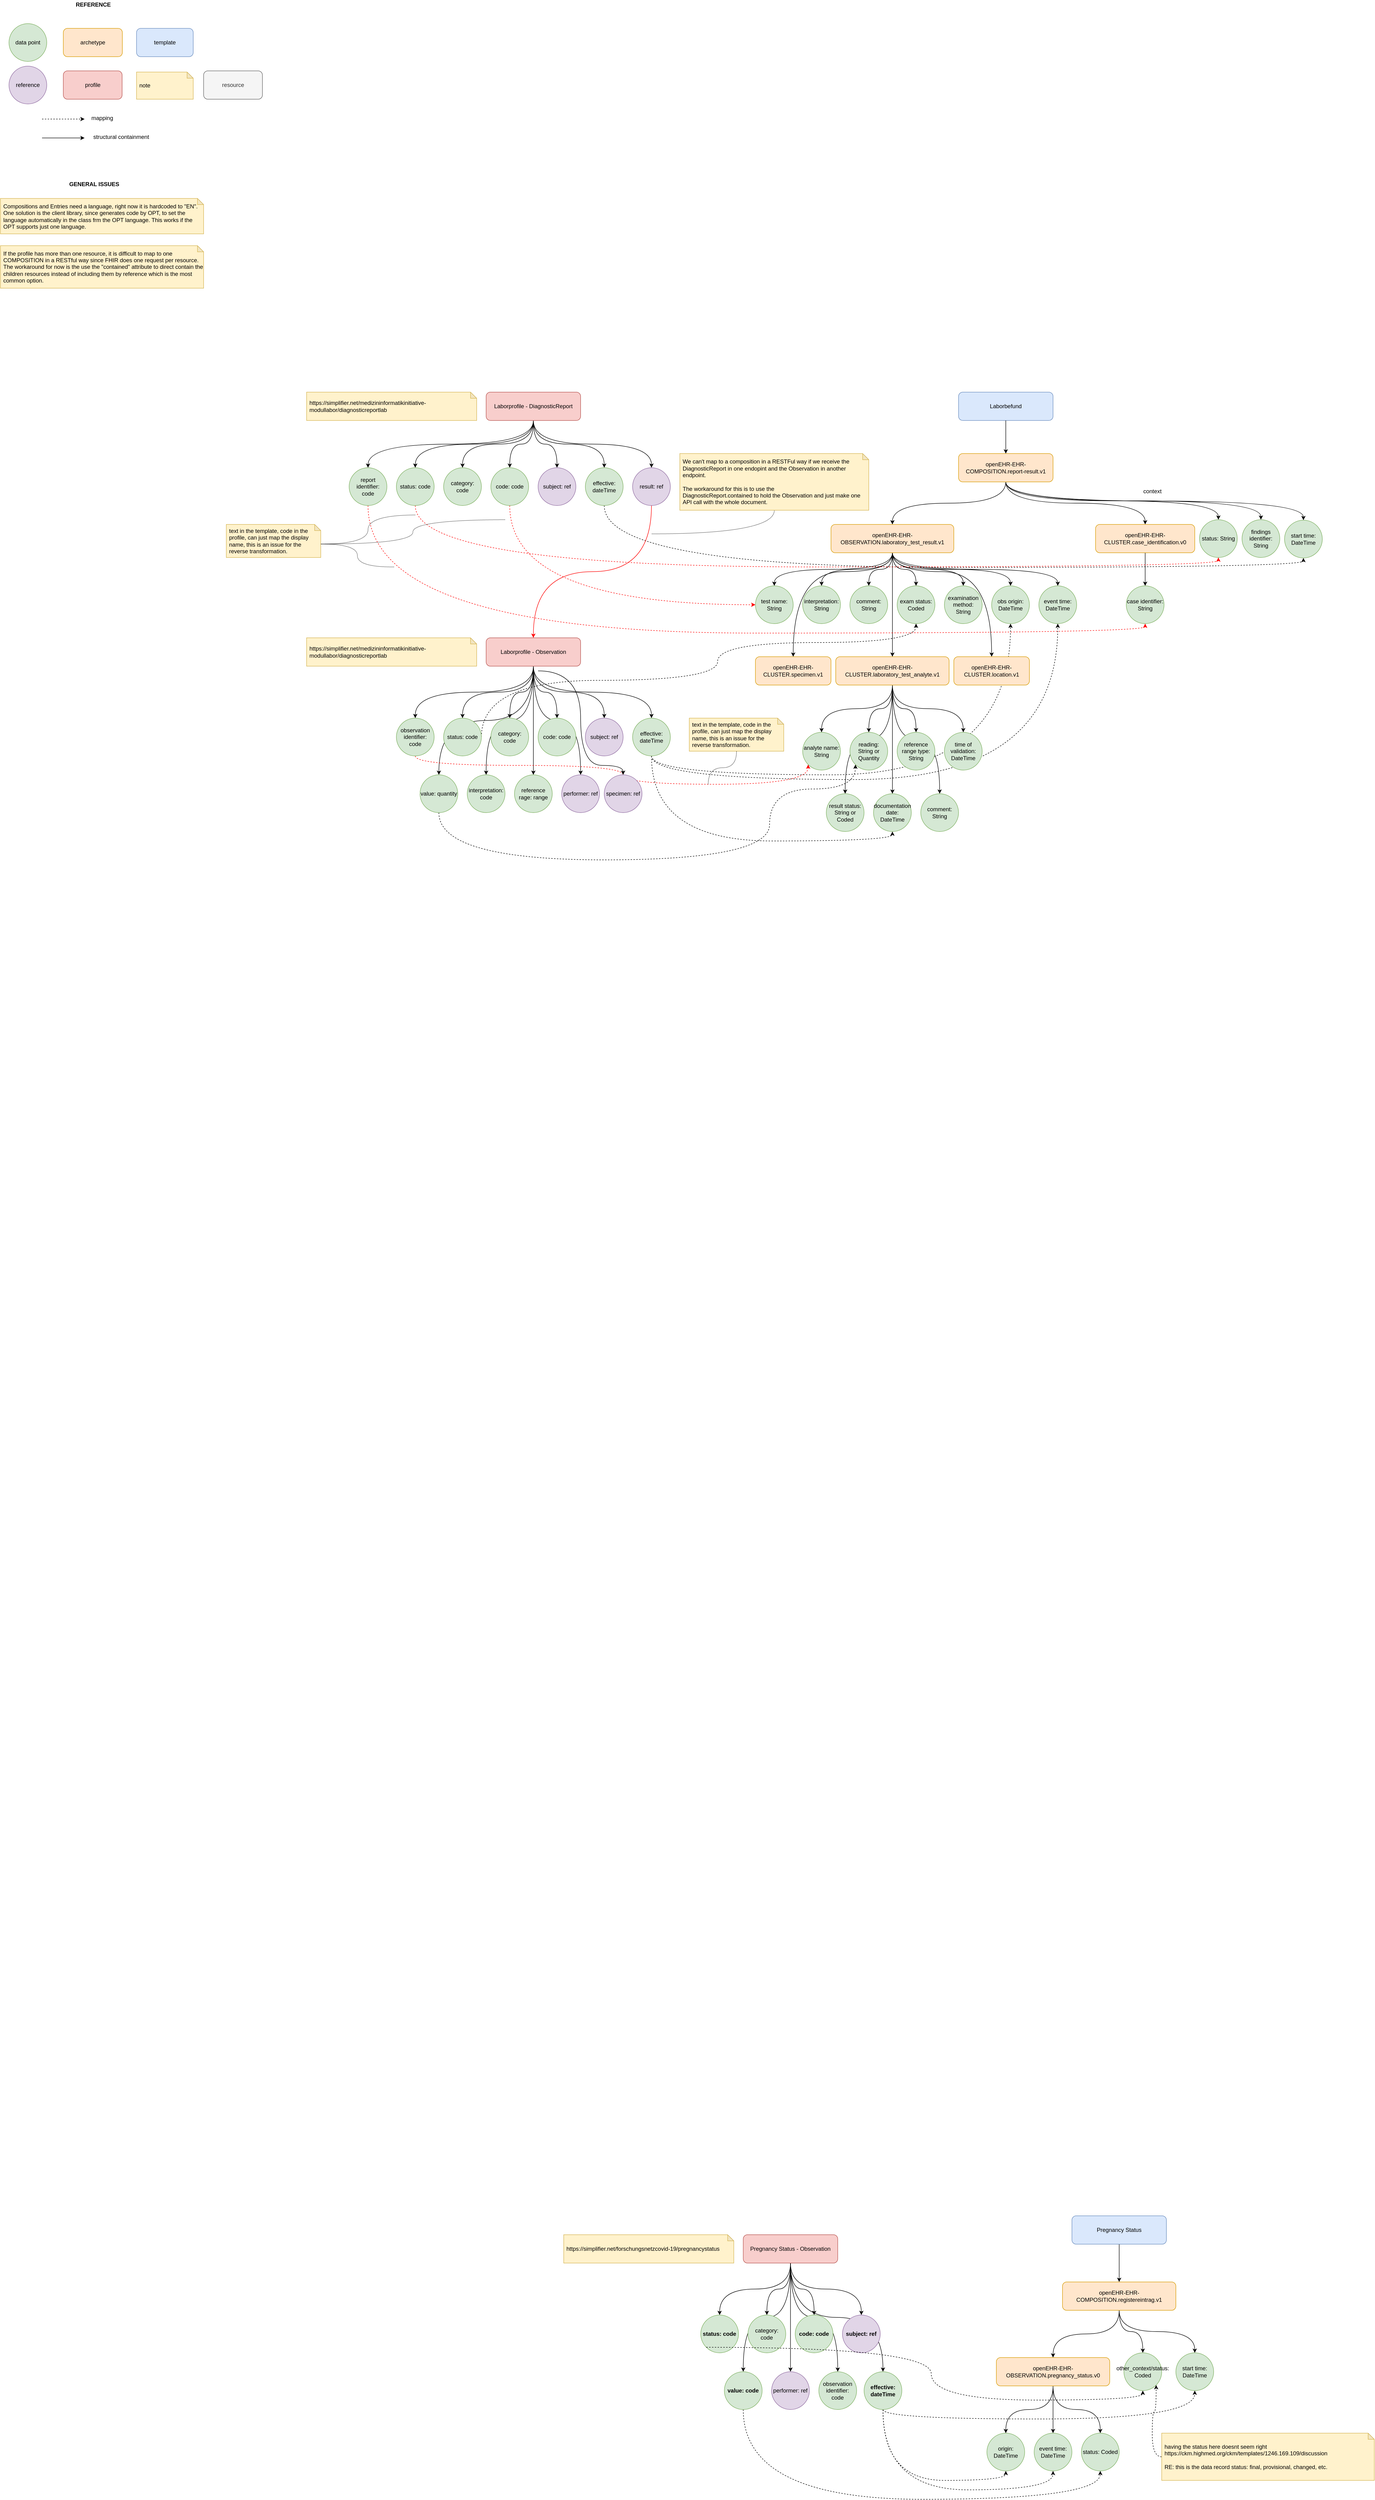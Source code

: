 <mxfile version="13.9.9" type="github"><diagram id="TMXSOWhYbLECOYfklIyv" name="Page-1"><mxGraphModel dx="4708" dy="1470" grid="1" gridSize="10" guides="1" tooltips="1" connect="1" arrows="1" fold="1" page="1" pageScale="1" pageWidth="850" pageHeight="1100" math="0" shadow="0"><root><mxCell id="0"/><mxCell id="1" parent="0"/><mxCell id="WNOsDTk-nys0i8xbJVlw-43" value="Laborbefund" style="rounded=1;whiteSpace=wrap;html=1;fillColor=#dae8fc;strokeColor=#6c8ebf;" parent="1" vertex="1"><mxGeometry x="30" y="950" width="200" height="60" as="geometry"/></mxCell><mxCell id="WNOsDTk-nys0i8xbJVlw-56" style="edgeStyle=orthogonalEdgeStyle;curved=1;orthogonalLoop=1;jettySize=auto;html=1;exitX=0.5;exitY=1;exitDx=0;exitDy=0;" parent="1" source="WNOsDTk-nys0i8xbJVlw-44" target="WNOsDTk-nys0i8xbJVlw-45" edge="1"><mxGeometry relative="1" as="geometry"/></mxCell><mxCell id="WNOsDTk-nys0i8xbJVlw-57" style="edgeStyle=orthogonalEdgeStyle;curved=1;orthogonalLoop=1;jettySize=auto;html=1;exitX=0.5;exitY=1;exitDx=0;exitDy=0;entryX=0.5;entryY=0;entryDx=0;entryDy=0;strokeColor=#000000;" parent="1" source="WNOsDTk-nys0i8xbJVlw-44" target="WNOsDTk-nys0i8xbJVlw-54" edge="1"><mxGeometry relative="1" as="geometry"/></mxCell><mxCell id="WNOsDTk-nys0i8xbJVlw-68" style="edgeStyle=orthogonalEdgeStyle;curved=1;orthogonalLoop=1;jettySize=auto;html=1;exitX=0.5;exitY=1;exitDx=0;exitDy=0;entryX=0.5;entryY=0;entryDx=0;entryDy=0;strokeColor=#000000;" parent="1" source="WNOsDTk-nys0i8xbJVlw-44" target="WNOsDTk-nys0i8xbJVlw-66" edge="1"><mxGeometry relative="1" as="geometry"/></mxCell><mxCell id="WNOsDTk-nys0i8xbJVlw-69" style="edgeStyle=orthogonalEdgeStyle;curved=1;orthogonalLoop=1;jettySize=auto;html=1;exitX=0.5;exitY=1;exitDx=0;exitDy=0;entryX=0.5;entryY=0;entryDx=0;entryDy=0;strokeColor=#000000;" parent="1" source="WNOsDTk-nys0i8xbJVlw-44" target="WNOsDTk-nys0i8xbJVlw-67" edge="1"><mxGeometry relative="1" as="geometry"/></mxCell><mxCell id="WNOsDTk-nys0i8xbJVlw-156" style="edgeStyle=orthogonalEdgeStyle;curved=1;rounded=1;orthogonalLoop=1;jettySize=auto;html=1;exitX=0.5;exitY=1;exitDx=0;exitDy=0;entryX=0.5;entryY=0;entryDx=0;entryDy=0;endArrow=classic;endFill=1;" parent="1" source="WNOsDTk-nys0i8xbJVlw-44" target="WNOsDTk-nys0i8xbJVlw-155" edge="1"><mxGeometry relative="1" as="geometry"/></mxCell><mxCell id="WNOsDTk-nys0i8xbJVlw-44" value="&lt;div class=&quot;cm-node-details-value cm-node-details-arch-id&quot;&gt;openEHR-EHR-COMPOSITION.report-result.v1&lt;/div&gt;" style="rounded=1;whiteSpace=wrap;html=1;fillColor=#ffe6cc;strokeColor=#d79b00;" parent="1" vertex="1"><mxGeometry x="30" y="1080" width="200" height="60" as="geometry"/></mxCell><mxCell id="WNOsDTk-nys0i8xbJVlw-58" style="edgeStyle=orthogonalEdgeStyle;curved=1;orthogonalLoop=1;jettySize=auto;html=1;exitX=0.5;exitY=1;exitDx=0;exitDy=0;entryX=0.5;entryY=0;entryDx=0;entryDy=0;strokeColor=#000000;" parent="1" source="WNOsDTk-nys0i8xbJVlw-45" target="WNOsDTk-nys0i8xbJVlw-49" edge="1"><mxGeometry relative="1" as="geometry"/></mxCell><mxCell id="WNOsDTk-nys0i8xbJVlw-59" style="edgeStyle=orthogonalEdgeStyle;curved=1;orthogonalLoop=1;jettySize=auto;html=1;exitX=0.5;exitY=1;exitDx=0;exitDy=0;strokeColor=#000000;" parent="1" source="WNOsDTk-nys0i8xbJVlw-45" target="WNOsDTk-nys0i8xbJVlw-50" edge="1"><mxGeometry relative="1" as="geometry"/></mxCell><mxCell id="WNOsDTk-nys0i8xbJVlw-60" style="edgeStyle=orthogonalEdgeStyle;curved=1;orthogonalLoop=1;jettySize=auto;html=1;exitX=0.5;exitY=1;exitDx=0;exitDy=0;strokeColor=#000000;" parent="1" source="WNOsDTk-nys0i8xbJVlw-45" target="WNOsDTk-nys0i8xbJVlw-51" edge="1"><mxGeometry relative="1" as="geometry"/></mxCell><mxCell id="WNOsDTk-nys0i8xbJVlw-61" style="edgeStyle=orthogonalEdgeStyle;curved=1;orthogonalLoop=1;jettySize=auto;html=1;exitX=0.5;exitY=1;exitDx=0;exitDy=0;entryX=0.5;entryY=0;entryDx=0;entryDy=0;strokeColor=#000000;" parent="1" source="WNOsDTk-nys0i8xbJVlw-45" target="WNOsDTk-nys0i8xbJVlw-52" edge="1"><mxGeometry relative="1" as="geometry"/></mxCell><mxCell id="WNOsDTk-nys0i8xbJVlw-62" style="edgeStyle=orthogonalEdgeStyle;curved=1;orthogonalLoop=1;jettySize=auto;html=1;exitX=0.5;exitY=1;exitDx=0;exitDy=0;entryX=0.5;entryY=0;entryDx=0;entryDy=0;strokeColor=#000000;" parent="1" source="WNOsDTk-nys0i8xbJVlw-45" target="WNOsDTk-nys0i8xbJVlw-53" edge="1"><mxGeometry relative="1" as="geometry"/></mxCell><mxCell id="WNOsDTk-nys0i8xbJVlw-63" style="edgeStyle=orthogonalEdgeStyle;curved=1;orthogonalLoop=1;jettySize=auto;html=1;exitX=0.5;exitY=1;exitDx=0;exitDy=0;entryX=0.5;entryY=0;entryDx=0;entryDy=0;strokeColor=#000000;" parent="1" source="WNOsDTk-nys0i8xbJVlw-45" target="WNOsDTk-nys0i8xbJVlw-46" edge="1"><mxGeometry relative="1" as="geometry"><Array as="points"><mxPoint x="-110" y="1330"/><mxPoint x="-320" y="1330"/></Array></mxGeometry></mxCell><mxCell id="WNOsDTk-nys0i8xbJVlw-64" style="edgeStyle=orthogonalEdgeStyle;curved=1;orthogonalLoop=1;jettySize=auto;html=1;exitX=0.5;exitY=1;exitDx=0;exitDy=0;strokeColor=#000000;" parent="1" source="WNOsDTk-nys0i8xbJVlw-45" target="WNOsDTk-nys0i8xbJVlw-47" edge="1"><mxGeometry relative="1" as="geometry"/></mxCell><mxCell id="WNOsDTk-nys0i8xbJVlw-65" style="edgeStyle=orthogonalEdgeStyle;curved=1;orthogonalLoop=1;jettySize=auto;html=1;exitX=0.5;exitY=1;exitDx=0;exitDy=0;entryX=0.5;entryY=0;entryDx=0;entryDy=0;strokeColor=#000000;" parent="1" source="WNOsDTk-nys0i8xbJVlw-45" target="WNOsDTk-nys0i8xbJVlw-48" edge="1"><mxGeometry relative="1" as="geometry"><Array as="points"><mxPoint x="-110" y="1330"/><mxPoint x="100" y="1330"/></Array></mxGeometry></mxCell><mxCell id="WNOsDTk-nys0i8xbJVlw-135" style="edgeStyle=orthogonalEdgeStyle;curved=1;orthogonalLoop=1;jettySize=auto;html=1;exitX=0.5;exitY=1;exitDx=0;exitDy=0;entryX=0.5;entryY=0;entryDx=0;entryDy=0;strokeColor=#000000;" parent="1" source="WNOsDTk-nys0i8xbJVlw-45" target="WNOsDTk-nys0i8xbJVlw-133" edge="1"><mxGeometry relative="1" as="geometry"/></mxCell><mxCell id="WNOsDTk-nys0i8xbJVlw-136" style="edgeStyle=orthogonalEdgeStyle;curved=1;orthogonalLoop=1;jettySize=auto;html=1;exitX=0.5;exitY=1;exitDx=0;exitDy=0;entryX=0.5;entryY=0;entryDx=0;entryDy=0;strokeColor=#000000;" parent="1" source="WNOsDTk-nys0i8xbJVlw-45" target="WNOsDTk-nys0i8xbJVlw-134" edge="1"><mxGeometry relative="1" as="geometry"/></mxCell><mxCell id="WNOsDTk-nys0i8xbJVlw-45" value="&lt;div class=&quot;cm-node-details-value cm-node-details-arch-id&quot;&gt;openEHR-EHR-OBSERVATION.laboratory_test_result.v1&lt;/div&gt;" style="rounded=1;whiteSpace=wrap;html=1;fillColor=#ffe6cc;strokeColor=#d79b00;" parent="1" vertex="1"><mxGeometry x="-240" y="1230" width="260" height="60" as="geometry"/></mxCell><mxCell id="WNOsDTk-nys0i8xbJVlw-76" style="edgeStyle=orthogonalEdgeStyle;curved=1;orthogonalLoop=1;jettySize=auto;html=1;exitX=0.5;exitY=1;exitDx=0;exitDy=0;entryX=0.5;entryY=0;entryDx=0;entryDy=0;strokeColor=#000000;" parent="1" source="WNOsDTk-nys0i8xbJVlw-47" target="WNOsDTk-nys0i8xbJVlw-72" edge="1"><mxGeometry relative="1" as="geometry"/></mxCell><mxCell id="WNOsDTk-nys0i8xbJVlw-77" style="edgeStyle=orthogonalEdgeStyle;curved=1;orthogonalLoop=1;jettySize=auto;html=1;exitX=0.5;exitY=1;exitDx=0;exitDy=0;entryX=0.5;entryY=0;entryDx=0;entryDy=0;strokeColor=#000000;" parent="1" source="WNOsDTk-nys0i8xbJVlw-47" target="WNOsDTk-nys0i8xbJVlw-73" edge="1"><mxGeometry relative="1" as="geometry"/></mxCell><mxCell id="WNOsDTk-nys0i8xbJVlw-78" style="edgeStyle=orthogonalEdgeStyle;curved=1;orthogonalLoop=1;jettySize=auto;html=1;exitX=0.5;exitY=1;exitDx=0;exitDy=0;strokeColor=#000000;" parent="1" source="WNOsDTk-nys0i8xbJVlw-47" target="WNOsDTk-nys0i8xbJVlw-74" edge="1"><mxGeometry relative="1" as="geometry"/></mxCell><mxCell id="WNOsDTk-nys0i8xbJVlw-79" style="edgeStyle=orthogonalEdgeStyle;curved=1;orthogonalLoop=1;jettySize=auto;html=1;exitX=0.5;exitY=1;exitDx=0;exitDy=0;strokeColor=#000000;" parent="1" source="WNOsDTk-nys0i8xbJVlw-47" target="WNOsDTk-nys0i8xbJVlw-75" edge="1"><mxGeometry relative="1" as="geometry"/></mxCell><mxCell id="WNOsDTk-nys0i8xbJVlw-81" style="edgeStyle=orthogonalEdgeStyle;curved=1;orthogonalLoop=1;jettySize=auto;html=1;exitX=0.5;exitY=1;exitDx=0;exitDy=0;entryX=0.5;entryY=0;entryDx=0;entryDy=0;strokeColor=#000000;" parent="1" source="WNOsDTk-nys0i8xbJVlw-47" target="WNOsDTk-nys0i8xbJVlw-80" edge="1"><mxGeometry relative="1" as="geometry"/></mxCell><mxCell id="WNOsDTk-nys0i8xbJVlw-84" style="edgeStyle=orthogonalEdgeStyle;curved=1;orthogonalLoop=1;jettySize=auto;html=1;exitX=0.5;exitY=1;exitDx=0;exitDy=0;entryX=0.5;entryY=0;entryDx=0;entryDy=0;strokeColor=#000000;" parent="1" source="WNOsDTk-nys0i8xbJVlw-47" target="WNOsDTk-nys0i8xbJVlw-82" edge="1"><mxGeometry relative="1" as="geometry"/></mxCell><mxCell id="WNOsDTk-nys0i8xbJVlw-85" style="edgeStyle=orthogonalEdgeStyle;curved=1;orthogonalLoop=1;jettySize=auto;html=1;exitX=0.5;exitY=1;exitDx=0;exitDy=0;entryX=0.5;entryY=0;entryDx=0;entryDy=0;strokeColor=#000000;" parent="1" source="WNOsDTk-nys0i8xbJVlw-47" target="WNOsDTk-nys0i8xbJVlw-83" edge="1"><mxGeometry relative="1" as="geometry"/></mxCell><mxCell id="WNOsDTk-nys0i8xbJVlw-49" value="test name: String" style="ellipse;whiteSpace=wrap;html=1;aspect=fixed;fillColor=#d5e8d4;strokeColor=#82b366;" parent="1" vertex="1"><mxGeometry x="-400" y="1360" width="80" height="80" as="geometry"/></mxCell><mxCell id="WNOsDTk-nys0i8xbJVlw-50" value="interpretation: String" style="ellipse;whiteSpace=wrap;html=1;aspect=fixed;fillColor=#d5e8d4;strokeColor=#82b366;" parent="1" vertex="1"><mxGeometry x="-300" y="1360" width="80" height="80" as="geometry"/></mxCell><mxCell id="WNOsDTk-nys0i8xbJVlw-51" value="comment: String" style="ellipse;whiteSpace=wrap;html=1;aspect=fixed;fillColor=#d5e8d4;strokeColor=#82b366;" parent="1" vertex="1"><mxGeometry x="-200" y="1360" width="80" height="80" as="geometry"/></mxCell><mxCell id="WNOsDTk-nys0i8xbJVlw-52" value="exam status: Coded" style="ellipse;whiteSpace=wrap;html=1;aspect=fixed;fillColor=#d5e8d4;strokeColor=#82b366;" parent="1" vertex="1"><mxGeometry x="-100" y="1360" width="80" height="80" as="geometry"/></mxCell><mxCell id="WNOsDTk-nys0i8xbJVlw-53" value="examination method: String" style="ellipse;whiteSpace=wrap;html=1;aspect=fixed;fillColor=#d5e8d4;strokeColor=#82b366;" parent="1" vertex="1"><mxGeometry y="1360" width="80" height="80" as="geometry"/></mxCell><mxCell id="WNOsDTk-nys0i8xbJVlw-71" style="edgeStyle=orthogonalEdgeStyle;curved=1;orthogonalLoop=1;jettySize=auto;html=1;exitX=0.5;exitY=1;exitDx=0;exitDy=0;entryX=0.5;entryY=0;entryDx=0;entryDy=0;strokeColor=#000000;" parent="1" source="WNOsDTk-nys0i8xbJVlw-54" target="WNOsDTk-nys0i8xbJVlw-70" edge="1"><mxGeometry relative="1" as="geometry"/></mxCell><mxCell id="WNOsDTk-nys0i8xbJVlw-54" value="&lt;div class=&quot;cm-node-details-value cm-node-details-arch-id&quot;&gt;openEHR-EHR-CLUSTER.case_identification.v0&lt;/div&gt;" style="rounded=1;whiteSpace=wrap;html=1;fillColor=#ffe6cc;strokeColor=#d79b00;" parent="1" vertex="1"><mxGeometry x="320" y="1230" width="210" height="60" as="geometry"/></mxCell><mxCell id="WNOsDTk-nys0i8xbJVlw-55" style="edgeStyle=orthogonalEdgeStyle;curved=1;orthogonalLoop=1;jettySize=auto;html=1;exitX=0.5;exitY=1;exitDx=0;exitDy=0;strokeColor=#000000;entryX=0.5;entryY=0;entryDx=0;entryDy=0;" parent="1" source="WNOsDTk-nys0i8xbJVlw-43" target="WNOsDTk-nys0i8xbJVlw-44" edge="1"><mxGeometry relative="1" as="geometry"><mxPoint x="130" y="430.0" as="sourcePoint"/><mxPoint x="40" y="550.0" as="targetPoint"/></mxGeometry></mxCell><mxCell id="WNOsDTk-nys0i8xbJVlw-66" value="status: String" style="ellipse;whiteSpace=wrap;html=1;aspect=fixed;fillColor=#d5e8d4;strokeColor=#82b366;" parent="1" vertex="1"><mxGeometry x="540" y="1220" width="80" height="80" as="geometry"/></mxCell><mxCell id="WNOsDTk-nys0i8xbJVlw-67" value="findings identifier: String" style="ellipse;whiteSpace=wrap;html=1;aspect=fixed;fillColor=#d5e8d4;strokeColor=#82b366;" parent="1" vertex="1"><mxGeometry x="630" y="1220" width="80" height="80" as="geometry"/></mxCell><mxCell id="WNOsDTk-nys0i8xbJVlw-70" value="case identifier: String" style="ellipse;whiteSpace=wrap;html=1;aspect=fixed;fillColor=#d5e8d4;strokeColor=#82b366;" parent="1" vertex="1"><mxGeometry x="385" y="1360" width="80" height="80" as="geometry"/></mxCell><mxCell id="WNOsDTk-nys0i8xbJVlw-96" style="edgeStyle=orthogonalEdgeStyle;curved=1;orthogonalLoop=1;jettySize=auto;html=1;exitX=0.5;exitY=1;exitDx=0;exitDy=0;entryX=0.5;entryY=0;entryDx=0;entryDy=0;strokeColor=#000000;" parent="1" source="WNOsDTk-nys0i8xbJVlw-86" target="WNOsDTk-nys0i8xbJVlw-90" edge="1"><mxGeometry relative="1" as="geometry"/></mxCell><mxCell id="WNOsDTk-nys0i8xbJVlw-97" style="edgeStyle=orthogonalEdgeStyle;curved=1;orthogonalLoop=1;jettySize=auto;html=1;exitX=0.5;exitY=1;exitDx=0;exitDy=0;strokeColor=#000000;" parent="1" source="WNOsDTk-nys0i8xbJVlw-86" target="WNOsDTk-nys0i8xbJVlw-91" edge="1"><mxGeometry relative="1" as="geometry"/></mxCell><mxCell id="WNOsDTk-nys0i8xbJVlw-98" style="edgeStyle=orthogonalEdgeStyle;curved=1;orthogonalLoop=1;jettySize=auto;html=1;exitX=0.5;exitY=1;exitDx=0;exitDy=0;entryX=0.5;entryY=0;entryDx=0;entryDy=0;strokeColor=#000000;" parent="1" source="WNOsDTk-nys0i8xbJVlw-86" target="WNOsDTk-nys0i8xbJVlw-92" edge="1"><mxGeometry relative="1" as="geometry"/></mxCell><mxCell id="WNOsDTk-nys0i8xbJVlw-99" style="edgeStyle=orthogonalEdgeStyle;curved=1;orthogonalLoop=1;jettySize=auto;html=1;exitX=0.5;exitY=1;exitDx=0;exitDy=0;entryX=0.5;entryY=0;entryDx=0;entryDy=0;strokeColor=#000000;" parent="1" source="WNOsDTk-nys0i8xbJVlw-86" target="WNOsDTk-nys0i8xbJVlw-93" edge="1"><mxGeometry relative="1" as="geometry"/></mxCell><mxCell id="WNOsDTk-nys0i8xbJVlw-100" style="edgeStyle=orthogonalEdgeStyle;curved=1;orthogonalLoop=1;jettySize=auto;html=1;exitX=0.5;exitY=1;exitDx=0;exitDy=0;entryX=0.5;entryY=0;entryDx=0;entryDy=0;strokeColor=#000000;" parent="1" source="WNOsDTk-nys0i8xbJVlw-86" target="WNOsDTk-nys0i8xbJVlw-94" edge="1"><mxGeometry relative="1" as="geometry"/></mxCell><mxCell id="WNOsDTk-nys0i8xbJVlw-101" style="edgeStyle=orthogonalEdgeStyle;curved=1;orthogonalLoop=1;jettySize=auto;html=1;exitX=0.5;exitY=1;exitDx=0;exitDy=0;entryX=0.5;entryY=0;entryDx=0;entryDy=0;strokeColor=#000000;" parent="1" source="WNOsDTk-nys0i8xbJVlw-86" target="WNOsDTk-nys0i8xbJVlw-95" edge="1"><mxGeometry relative="1" as="geometry"/></mxCell><mxCell id="WNOsDTk-nys0i8xbJVlw-109" style="edgeStyle=orthogonalEdgeStyle;curved=1;orthogonalLoop=1;jettySize=auto;html=1;exitX=0.5;exitY=1;exitDx=0;exitDy=0;entryX=0.5;entryY=0;entryDx=0;entryDy=0;" parent="1" source="WNOsDTk-nys0i8xbJVlw-86" target="WNOsDTk-nys0i8xbJVlw-108" edge="1"><mxGeometry relative="1" as="geometry"/></mxCell><mxCell id="WNOsDTk-nys0i8xbJVlw-86" value="&lt;div class=&quot;cm-node-details-value cm-node-details-templ-id&quot;&gt;Laborprofile - DiagnosticReport&lt;/div&gt;" style="rounded=1;whiteSpace=wrap;html=1;fillColor=#f8cecc;strokeColor=#b85450;" parent="1" vertex="1"><mxGeometry x="-970" y="950" width="200" height="60" as="geometry"/></mxCell><mxCell id="WNOsDTk-nys0i8xbJVlw-87" value="https://simplifier.net/medizininformatikinitiative-modullabor/diagnosticreportlab" style="shape=note;whiteSpace=wrap;html=1;backgroundOutline=1;darkOpacity=0.05;fillColor=#fff2cc;strokeColor=#d6b656;size=13;align=left;spacingLeft=4;" parent="1" vertex="1"><mxGeometry x="-1350" y="950" width="360" height="60" as="geometry"/></mxCell><mxCell id="WNOsDTk-nys0i8xbJVlw-118" style="edgeStyle=orthogonalEdgeStyle;curved=1;orthogonalLoop=1;jettySize=auto;html=1;exitX=0.5;exitY=1;exitDx=0;exitDy=0;entryX=0.5;entryY=0;entryDx=0;entryDy=0;strokeColor=#000000;" parent="1" source="WNOsDTk-nys0i8xbJVlw-88" target="WNOsDTk-nys0i8xbJVlw-106" edge="1"><mxGeometry relative="1" as="geometry"/></mxCell><mxCell id="WNOsDTk-nys0i8xbJVlw-119" style="edgeStyle=orthogonalEdgeStyle;curved=1;orthogonalLoop=1;jettySize=auto;html=1;exitX=0.5;exitY=1;exitDx=0;exitDy=0;entryX=0.5;entryY=0;entryDx=0;entryDy=0;strokeColor=#000000;" parent="1" source="WNOsDTk-nys0i8xbJVlw-88" target="WNOsDTk-nys0i8xbJVlw-107" edge="1"><mxGeometry relative="1" as="geometry"/></mxCell><mxCell id="WNOsDTk-nys0i8xbJVlw-120" style="edgeStyle=orthogonalEdgeStyle;curved=1;orthogonalLoop=1;jettySize=auto;html=1;exitX=0.5;exitY=1;exitDx=0;exitDy=0;entryX=0.5;entryY=0;entryDx=0;entryDy=0;strokeColor=#000000;" parent="1" source="WNOsDTk-nys0i8xbJVlw-88" target="WNOsDTk-nys0i8xbJVlw-110" edge="1"><mxGeometry relative="1" as="geometry"/></mxCell><mxCell id="WNOsDTk-nys0i8xbJVlw-121" style="edgeStyle=orthogonalEdgeStyle;curved=1;orthogonalLoop=1;jettySize=auto;html=1;exitX=0.5;exitY=1;exitDx=0;exitDy=0;entryX=0.5;entryY=0;entryDx=0;entryDy=0;strokeColor=#000000;" parent="1" source="WNOsDTk-nys0i8xbJVlw-88" target="WNOsDTk-nys0i8xbJVlw-111" edge="1"><mxGeometry relative="1" as="geometry"/></mxCell><mxCell id="WNOsDTk-nys0i8xbJVlw-122" style="edgeStyle=orthogonalEdgeStyle;curved=1;orthogonalLoop=1;jettySize=auto;html=1;exitX=0.5;exitY=1;exitDx=0;exitDy=0;entryX=0.5;entryY=0;entryDx=0;entryDy=0;strokeColor=#000000;" parent="1" source="WNOsDTk-nys0i8xbJVlw-88" target="WNOsDTk-nys0i8xbJVlw-112" edge="1"><mxGeometry relative="1" as="geometry"/></mxCell><mxCell id="WNOsDTk-nys0i8xbJVlw-123" style="edgeStyle=orthogonalEdgeStyle;curved=1;orthogonalLoop=1;jettySize=auto;html=1;exitX=0.5;exitY=1;exitDx=0;exitDy=0;strokeColor=#000000;" parent="1" source="WNOsDTk-nys0i8xbJVlw-88" target="WNOsDTk-nys0i8xbJVlw-113" edge="1"><mxGeometry relative="1" as="geometry"/></mxCell><mxCell id="WNOsDTk-nys0i8xbJVlw-124" style="edgeStyle=orthogonalEdgeStyle;curved=1;orthogonalLoop=1;jettySize=auto;html=1;exitX=0.5;exitY=1;exitDx=0;exitDy=0;entryX=0.5;entryY=0;entryDx=0;entryDy=0;strokeColor=#000000;" parent="1" source="WNOsDTk-nys0i8xbJVlw-88" target="WNOsDTk-nys0i8xbJVlw-114" edge="1"><mxGeometry relative="1" as="geometry"/></mxCell><mxCell id="WNOsDTk-nys0i8xbJVlw-125" style="edgeStyle=orthogonalEdgeStyle;curved=1;orthogonalLoop=1;jettySize=auto;html=1;exitX=0.5;exitY=1;exitDx=0;exitDy=0;entryX=0.5;entryY=0;entryDx=0;entryDy=0;strokeColor=#000000;" parent="1" source="WNOsDTk-nys0i8xbJVlw-88" target="WNOsDTk-nys0i8xbJVlw-117" edge="1"><mxGeometry relative="1" as="geometry"/></mxCell><mxCell id="WNOsDTk-nys0i8xbJVlw-126" style="edgeStyle=orthogonalEdgeStyle;curved=1;orthogonalLoop=1;jettySize=auto;html=1;exitX=0.5;exitY=1;exitDx=0;exitDy=0;entryX=0.5;entryY=0;entryDx=0;entryDy=0;strokeColor=#000000;" parent="1" source="WNOsDTk-nys0i8xbJVlw-88" target="WNOsDTk-nys0i8xbJVlw-116" edge="1"><mxGeometry relative="1" as="geometry"/></mxCell><mxCell id="WNOsDTk-nys0i8xbJVlw-127" style="edgeStyle=orthogonalEdgeStyle;curved=1;orthogonalLoop=1;jettySize=auto;html=1;exitX=0.5;exitY=1;exitDx=0;exitDy=0;strokeColor=#000000;" parent="1" source="WNOsDTk-nys0i8xbJVlw-88" target="WNOsDTk-nys0i8xbJVlw-115" edge="1"><mxGeometry relative="1" as="geometry"/></mxCell><mxCell id="WNOsDTk-nys0i8xbJVlw-88" value="&lt;div class=&quot;cm-node-details-value cm-node-details-templ-id&quot;&gt;Laborprofile - Observation&lt;/div&gt;" style="rounded=1;whiteSpace=wrap;html=1;fillColor=#f8cecc;strokeColor=#b85450;" parent="1" vertex="1"><mxGeometry x="-970" y="1470" width="200" height="60" as="geometry"/></mxCell><mxCell id="WNOsDTk-nys0i8xbJVlw-89" value="https://simplifier.net/medizininformatikinitiative-modullabor/diagnosticreportlab" style="shape=note;whiteSpace=wrap;html=1;backgroundOutline=1;darkOpacity=0.05;fillColor=#fff2cc;strokeColor=#d6b656;size=13;align=left;spacingLeft=4;" parent="1" vertex="1"><mxGeometry x="-1350" y="1470" width="360" height="60" as="geometry"/></mxCell><mxCell id="WNOsDTk-nys0i8xbJVlw-144" style="edgeStyle=orthogonalEdgeStyle;curved=1;rounded=1;orthogonalLoop=1;jettySize=auto;html=1;exitX=0.5;exitY=1;exitDx=0;exitDy=0;entryX=0.5;entryY=1;entryDx=0;entryDy=0;dashed=1;endArrow=classic;endFill=1;strokeColor=#FF0000;" parent="1" source="WNOsDTk-nys0i8xbJVlw-90" target="WNOsDTk-nys0i8xbJVlw-70" edge="1"><mxGeometry relative="1" as="geometry"/></mxCell><mxCell id="WNOsDTk-nys0i8xbJVlw-90" value="report identifier: code" style="ellipse;whiteSpace=wrap;html=1;aspect=fixed;fillColor=#d5e8d4;strokeColor=#82b366;" parent="1" vertex="1"><mxGeometry x="-1260" y="1110" width="80" height="80" as="geometry"/></mxCell><mxCell id="WNOsDTk-nys0i8xbJVlw-91" value="category: code" style="ellipse;whiteSpace=wrap;html=1;aspect=fixed;fillColor=#d5e8d4;strokeColor=#82b366;" parent="1" vertex="1"><mxGeometry x="-1060" y="1110" width="80" height="80" as="geometry"/></mxCell><mxCell id="WNOsDTk-nys0i8xbJVlw-137" style="edgeStyle=orthogonalEdgeStyle;curved=1;orthogonalLoop=1;jettySize=auto;html=1;exitX=0.5;exitY=1;exitDx=0;exitDy=0;entryX=0;entryY=0.5;entryDx=0;entryDy=0;dashed=1;strokeColor=#FF0000;" parent="1" source="WNOsDTk-nys0i8xbJVlw-92" target="WNOsDTk-nys0i8xbJVlw-49" edge="1"><mxGeometry relative="1" as="geometry"/></mxCell><mxCell id="WNOsDTk-nys0i8xbJVlw-92" value="code: code" style="ellipse;whiteSpace=wrap;html=1;aspect=fixed;fillColor=#d5e8d4;strokeColor=#82b366;" parent="1" vertex="1"><mxGeometry x="-960" y="1110" width="80" height="80" as="geometry"/></mxCell><mxCell id="WNOsDTk-nys0i8xbJVlw-93" value="subject: ref" style="ellipse;whiteSpace=wrap;html=1;aspect=fixed;fillColor=#e1d5e7;strokeColor=#9673a6;" parent="1" vertex="1"><mxGeometry x="-860" y="1110" width="80" height="80" as="geometry"/></mxCell><mxCell id="WNOsDTk-nys0i8xbJVlw-141" style="edgeStyle=orthogonalEdgeStyle;curved=1;rounded=1;orthogonalLoop=1;jettySize=auto;html=1;exitX=0.5;exitY=1;exitDx=0;exitDy=0;entryX=0.5;entryY=1;entryDx=0;entryDy=0;dashed=1;endArrow=classic;endFill=1;" parent="1" source="WNOsDTk-nys0i8xbJVlw-113" target="WNOsDTk-nys0i8xbJVlw-133" edge="1"><mxGeometry relative="1" as="geometry"><Array as="points"><mxPoint x="-620" y="1760"/><mxPoint x="140" y="1760"/></Array></mxGeometry></mxCell><mxCell id="WNOsDTk-nys0i8xbJVlw-142" style="edgeStyle=orthogonalEdgeStyle;curved=1;rounded=1;orthogonalLoop=1;jettySize=auto;html=1;exitX=0.5;exitY=1;exitDx=0;exitDy=0;entryX=0.5;entryY=1;entryDx=0;entryDy=0;dashed=1;endArrow=classic;endFill=1;strokeColor=#000000;" parent="1" source="WNOsDTk-nys0i8xbJVlw-94" target="WNOsDTk-nys0i8xbJVlw-155" edge="1"><mxGeometry relative="1" as="geometry"/></mxCell><mxCell id="WNOsDTk-nys0i8xbJVlw-94" value="effective: dateTime" style="ellipse;whiteSpace=wrap;html=1;aspect=fixed;fillColor=#d5e8d4;strokeColor=#82b366;" parent="1" vertex="1"><mxGeometry x="-760" y="1110" width="80" height="80" as="geometry"/></mxCell><mxCell id="WNOsDTk-nys0i8xbJVlw-102" style="edgeStyle=orthogonalEdgeStyle;curved=1;orthogonalLoop=1;jettySize=auto;html=1;exitX=0.5;exitY=1;exitDx=0;exitDy=0;entryX=0.5;entryY=0;entryDx=0;entryDy=0;strokeColor=#FF0000;" parent="1" source="WNOsDTk-nys0i8xbJVlw-95" target="WNOsDTk-nys0i8xbJVlw-88" edge="1"><mxGeometry relative="1" as="geometry"/></mxCell><mxCell id="WNOsDTk-nys0i8xbJVlw-95" value="result: ref" style="ellipse;whiteSpace=wrap;html=1;aspect=fixed;fillColor=#e1d5e7;strokeColor=#9673a6;" parent="1" vertex="1"><mxGeometry x="-660" y="1110" width="80" height="80" as="geometry"/></mxCell><mxCell id="WNOsDTk-nys0i8xbJVlw-138" style="edgeStyle=orthogonalEdgeStyle;orthogonalLoop=1;jettySize=auto;html=1;exitX=0.5;exitY=1;exitDx=0;exitDy=0;exitPerimeter=0;dashed=1;strokeColor=#000000;endArrow=none;endFill=0;dashPattern=1 1;rounded=1;curved=1;" parent="1" source="WNOsDTk-nys0i8xbJVlw-105" edge="1"><mxGeometry relative="1" as="geometry"><mxPoint x="-620" y="1250" as="targetPoint"/><Array as="points"><mxPoint x="-360" y="1250"/></Array></mxGeometry></mxCell><mxCell id="WNOsDTk-nys0i8xbJVlw-105" value="&lt;div&gt;We can't map to a composition in a RESTFul way if we receive the DiagnosticReport in one endopint and the Observation in another endpoint.&lt;/div&gt;&lt;div&gt;&lt;br&gt;&lt;/div&gt;&lt;div&gt;The workaround for this is to use the &lt;br&gt;&lt;/div&gt;DiagnosticReport.contained to hold the Observation and just make one API call with the whole document." style="shape=note;whiteSpace=wrap;html=1;backgroundOutline=1;darkOpacity=0.05;fillColor=#fff2cc;strokeColor=#d6b656;size=13;align=left;spacingLeft=4;" parent="1" vertex="1"><mxGeometry x="-560" y="1080" width="400" height="120" as="geometry"/></mxCell><mxCell id="WNOsDTk-nys0i8xbJVlw-151" style="edgeStyle=orthogonalEdgeStyle;curved=1;rounded=1;orthogonalLoop=1;jettySize=auto;html=1;exitX=0.5;exitY=1;exitDx=0;exitDy=0;entryX=0;entryY=1;entryDx=0;entryDy=0;dashed=1;endArrow=classic;endFill=1;strokeColor=#FF0000;" parent="1" source="WNOsDTk-nys0i8xbJVlw-106" target="WNOsDTk-nys0i8xbJVlw-72" edge="1"><mxGeometry relative="1" as="geometry"><Array as="points"><mxPoint x="-1120" y="1740"/><mxPoint x="-680" y="1740"/><mxPoint x="-680" y="1780"/><mxPoint x="-288" y="1780"/></Array></mxGeometry></mxCell><mxCell id="WNOsDTk-nys0i8xbJVlw-106" value="observation identifier: code" style="ellipse;whiteSpace=wrap;html=1;aspect=fixed;fillColor=#d5e8d4;strokeColor=#82b366;" parent="1" vertex="1"><mxGeometry x="-1160" y="1640" width="80" height="80" as="geometry"/></mxCell><mxCell id="WNOsDTk-nys0i8xbJVlw-150" style="edgeStyle=orthogonalEdgeStyle;curved=1;rounded=1;orthogonalLoop=1;jettySize=auto;html=1;exitX=1;exitY=0.5;exitDx=0;exitDy=0;entryX=0.5;entryY=1;entryDx=0;entryDy=0;dashed=1;endArrow=classic;endFill=1;" parent="1" source="WNOsDTk-nys0i8xbJVlw-107" target="WNOsDTk-nys0i8xbJVlw-52" edge="1"><mxGeometry relative="1" as="geometry"><Array as="points"><mxPoint x="-980" y="1560"/><mxPoint x="-480" y="1560"/><mxPoint x="-480" y="1480"/><mxPoint x="-60" y="1480"/></Array></mxGeometry></mxCell><mxCell id="WNOsDTk-nys0i8xbJVlw-107" value="status: code" style="ellipse;whiteSpace=wrap;html=1;aspect=fixed;fillColor=#d5e8d4;strokeColor=#82b366;" parent="1" vertex="1"><mxGeometry x="-1060" y="1640" width="80" height="80" as="geometry"/></mxCell><mxCell id="WNOsDTk-nys0i8xbJVlw-128" style="edgeStyle=orthogonalEdgeStyle;curved=1;orthogonalLoop=1;jettySize=auto;html=1;exitX=0.5;exitY=1;exitDx=0;exitDy=0;entryX=0.5;entryY=1;entryDx=0;entryDy=0;dashed=1;strokeColor=#FF0000;" parent="1" source="WNOsDTk-nys0i8xbJVlw-108" target="WNOsDTk-nys0i8xbJVlw-66" edge="1"><mxGeometry relative="1" as="geometry"><mxPoint x="-411.176" y="1650" as="targetPoint"/></mxGeometry></mxCell><mxCell id="WNOsDTk-nys0i8xbJVlw-108" value="status: code" style="ellipse;whiteSpace=wrap;html=1;aspect=fixed;fillColor=#d5e8d4;strokeColor=#82b366;" parent="1" vertex="1"><mxGeometry x="-1160" y="1110" width="80" height="80" as="geometry"/></mxCell><mxCell id="WNOsDTk-nys0i8xbJVlw-110" value="category: code" style="ellipse;whiteSpace=wrap;html=1;aspect=fixed;fillColor=#d5e8d4;strokeColor=#82b366;" parent="1" vertex="1"><mxGeometry x="-960" y="1640" width="80" height="80" as="geometry"/></mxCell><mxCell id="WNOsDTk-nys0i8xbJVlw-111" value="code: code" style="ellipse;whiteSpace=wrap;html=1;aspect=fixed;fillColor=#d5e8d4;strokeColor=#82b366;" parent="1" vertex="1"><mxGeometry x="-860" y="1640" width="80" height="80" as="geometry"/></mxCell><mxCell id="WNOsDTk-nys0i8xbJVlw-112" value="subject: ref" style="ellipse;whiteSpace=wrap;html=1;aspect=fixed;fillColor=#e1d5e7;strokeColor=#9673a6;" parent="1" vertex="1"><mxGeometry x="-760" y="1640" width="80" height="80" as="geometry"/></mxCell><mxCell id="WNOsDTk-nys0i8xbJVlw-157" style="edgeStyle=orthogonalEdgeStyle;curved=1;rounded=1;orthogonalLoop=1;jettySize=auto;html=1;exitX=0.5;exitY=1;exitDx=0;exitDy=0;entryX=0.5;entryY=1;entryDx=0;entryDy=0;endArrow=classic;endFill=1;strokeColor=#000000;dashed=1;" parent="1" source="WNOsDTk-nys0i8xbJVlw-113" target="WNOsDTk-nys0i8xbJVlw-134" edge="1"><mxGeometry relative="1" as="geometry"><Array as="points"><mxPoint x="-620" y="1770"/><mxPoint x="240" y="1770"/></Array></mxGeometry></mxCell><mxCell id="WNOsDTk-nys0i8xbJVlw-159" style="edgeStyle=orthogonalEdgeStyle;curved=1;rounded=1;orthogonalLoop=1;jettySize=auto;html=1;exitX=0.5;exitY=1;exitDx=0;exitDy=0;entryX=0.5;entryY=1;entryDx=0;entryDy=0;dashed=1;endArrow=classic;endFill=1;strokeColor=#000000;" parent="1" source="WNOsDTk-nys0i8xbJVlw-113" target="WNOsDTk-nys0i8xbJVlw-82" edge="1"><mxGeometry relative="1" as="geometry"/></mxCell><mxCell id="WNOsDTk-nys0i8xbJVlw-113" value="effective: dateTime" style="ellipse;whiteSpace=wrap;html=1;aspect=fixed;fillColor=#d5e8d4;strokeColor=#82b366;" parent="1" vertex="1"><mxGeometry x="-660" y="1640" width="80" height="80" as="geometry"/></mxCell><mxCell id="WNOsDTk-nys0i8xbJVlw-114" value="performer: ref" style="ellipse;whiteSpace=wrap;html=1;aspect=fixed;fillColor=#e1d5e7;strokeColor=#9673a6;" parent="1" vertex="1"><mxGeometry x="-810" y="1760" width="80" height="80" as="geometry"/></mxCell><mxCell id="WNOsDTk-nys0i8xbJVlw-158" style="edgeStyle=orthogonalEdgeStyle;curved=1;rounded=1;orthogonalLoop=1;jettySize=auto;html=1;exitX=0.5;exitY=1;exitDx=0;exitDy=0;entryX=0;entryY=1;entryDx=0;entryDy=0;dashed=1;endArrow=classic;endFill=1;strokeColor=#000000;" parent="1" source="WNOsDTk-nys0i8xbJVlw-115" target="WNOsDTk-nys0i8xbJVlw-73" edge="1"><mxGeometry relative="1" as="geometry"><Array as="points"><mxPoint x="-1070" y="1940"/><mxPoint x="-370" y="1940"/><mxPoint x="-370" y="1790"/><mxPoint x="-188" y="1790"/></Array></mxGeometry></mxCell><mxCell id="WNOsDTk-nys0i8xbJVlw-115" value="value: quantity" style="ellipse;whiteSpace=wrap;html=1;aspect=fixed;fillColor=#d5e8d4;strokeColor=#82b366;" parent="1" vertex="1"><mxGeometry x="-1110" y="1760" width="80" height="80" as="geometry"/></mxCell><mxCell id="WNOsDTk-nys0i8xbJVlw-116" value="interpretation: code" style="ellipse;whiteSpace=wrap;html=1;aspect=fixed;fillColor=#d5e8d4;strokeColor=#82b366;" parent="1" vertex="1"><mxGeometry x="-1010" y="1760" width="80" height="80" as="geometry"/></mxCell><mxCell id="WNOsDTk-nys0i8xbJVlw-117" value="reference rage: range" style="ellipse;whiteSpace=wrap;html=1;aspect=fixed;fillColor=#d5e8d4;strokeColor=#82b366;" parent="1" vertex="1"><mxGeometry x="-910" y="1760" width="80" height="80" as="geometry"/></mxCell><mxCell id="WNOsDTk-nys0i8xbJVlw-129" style="edgeStyle=orthogonalEdgeStyle;curved=1;orthogonalLoop=1;jettySize=auto;html=1;exitX=0.5;exitY=1;exitDx=0;exitDy=0;strokeColor=#000000;dashed=1;" parent="1" edge="1"><mxGeometry relative="1" as="geometry"><mxPoint x="-1820" y="372" as="targetPoint"/><mxPoint x="-1910" y="372" as="sourcePoint"/></mxGeometry></mxCell><mxCell id="WNOsDTk-nys0i8xbJVlw-130" value="mapping" style="text;html=1;align=center;verticalAlign=middle;resizable=0;points=[];autosize=1;" parent="1" vertex="1"><mxGeometry x="-1818" y="360" width="70" height="20" as="geometry"/></mxCell><mxCell id="WNOsDTk-nys0i8xbJVlw-131" style="edgeStyle=orthogonalEdgeStyle;curved=1;orthogonalLoop=1;jettySize=auto;html=1;exitX=0.5;exitY=1;exitDx=0;exitDy=0;strokeColor=#000000;" parent="1" edge="1"><mxGeometry relative="1" as="geometry"><mxPoint x="-1820.0" y="412" as="targetPoint"/><mxPoint x="-1910.0" y="412" as="sourcePoint"/></mxGeometry></mxCell><mxCell id="WNOsDTk-nys0i8xbJVlw-132" value="structural containment" style="text;html=1;align=center;verticalAlign=middle;resizable=0;points=[];autosize=1;" parent="1" vertex="1"><mxGeometry x="-1823" y="400" width="160" height="20" as="geometry"/></mxCell><mxCell id="WNOsDTk-nys0i8xbJVlw-133" value="obs origin: DateTime" style="ellipse;whiteSpace=wrap;html=1;aspect=fixed;fillColor=#d5e8d4;strokeColor=#82b366;" parent="1" vertex="1"><mxGeometry x="100" y="1360" width="80" height="80" as="geometry"/></mxCell><mxCell id="WNOsDTk-nys0i8xbJVlw-134" value="event time: DateTime" style="ellipse;whiteSpace=wrap;html=1;aspect=fixed;fillColor=#d5e8d4;strokeColor=#82b366;" parent="1" vertex="1"><mxGeometry x="200" y="1360" width="80" height="80" as="geometry"/></mxCell><mxCell id="WNOsDTk-nys0i8xbJVlw-146" value="text in the template, code in the profile, can just map the display name, this is an issue for the reverse transformation." style="shape=note;whiteSpace=wrap;html=1;backgroundOutline=1;darkOpacity=0.05;fillColor=#fff2cc;strokeColor=#d6b656;size=13;align=left;spacingLeft=4;" parent="1" vertex="1"><mxGeometry x="-1520" y="1230" width="200" height="70" as="geometry"/></mxCell><mxCell id="WNOsDTk-nys0i8xbJVlw-147" style="edgeStyle=orthogonalEdgeStyle;orthogonalLoop=1;jettySize=auto;html=1;dashed=1;strokeColor=#000000;endArrow=none;endFill=0;dashPattern=1 1;rounded=1;curved=1;entryX=0;entryY=0;entryDx=200;entryDy=41.5;entryPerimeter=0;" parent="1" target="WNOsDTk-nys0i8xbJVlw-146" edge="1"><mxGeometry relative="1" as="geometry"><mxPoint x="-1350" y="1260" as="targetPoint"/><mxPoint x="-930" y="1220" as="sourcePoint"/></mxGeometry></mxCell><mxCell id="WNOsDTk-nys0i8xbJVlw-148" style="edgeStyle=orthogonalEdgeStyle;orthogonalLoop=1;jettySize=auto;html=1;dashed=1;strokeColor=#000000;endArrow=none;endFill=0;dashPattern=1 1;rounded=1;curved=1;entryX=0;entryY=0;entryDx=200;entryDy=41.5;entryPerimeter=0;" parent="1" target="WNOsDTk-nys0i8xbJVlw-146" edge="1"><mxGeometry relative="1" as="geometry"><mxPoint x="-1310" y="1281.5" as="targetPoint"/><mxPoint x="-1120" y="1210" as="sourcePoint"/></mxGeometry></mxCell><mxCell id="WNOsDTk-nys0i8xbJVlw-149" style="edgeStyle=orthogonalEdgeStyle;orthogonalLoop=1;jettySize=auto;html=1;dashed=1;strokeColor=#000000;endArrow=none;endFill=0;dashPattern=1 1;rounded=1;curved=1;entryX=0;entryY=0;entryDx=200;entryDy=41.5;entryPerimeter=0;" parent="1" target="WNOsDTk-nys0i8xbJVlw-146" edge="1"><mxGeometry relative="1" as="geometry"><mxPoint x="-1310" y="1281.5" as="targetPoint"/><mxPoint x="-1165" y="1320" as="sourcePoint"/></mxGeometry></mxCell><mxCell id="WNOsDTk-nys0i8xbJVlw-152" value="text in the template, code in the profile, can just map the display name, this is an issue for the reverse transformation." style="shape=note;whiteSpace=wrap;html=1;backgroundOutline=1;darkOpacity=0.05;fillColor=#fff2cc;strokeColor=#d6b656;size=13;align=left;spacingLeft=4;" parent="1" vertex="1"><mxGeometry x="-540" y="1640" width="200" height="70" as="geometry"/></mxCell><mxCell id="WNOsDTk-nys0i8xbJVlw-153" style="edgeStyle=orthogonalEdgeStyle;orthogonalLoop=1;jettySize=auto;html=1;dashed=1;strokeColor=#000000;endArrow=none;endFill=0;dashPattern=1 1;rounded=1;curved=1;entryX=0.5;entryY=1;entryDx=0;entryDy=0;entryPerimeter=0;" parent="1" target="WNOsDTk-nys0i8xbJVlw-152" edge="1"><mxGeometry relative="1" as="geometry"><mxPoint x="-610" y="1260" as="targetPoint"/><mxPoint x="-500" y="1780" as="sourcePoint"/></mxGeometry></mxCell><mxCell id="WNOsDTk-nys0i8xbJVlw-154" value="context" style="text;html=1;align=center;verticalAlign=middle;resizable=0;points=[];autosize=1;" parent="1" vertex="1"><mxGeometry x="410" y="1150" width="60" height="20" as="geometry"/></mxCell><mxCell id="WNOsDTk-nys0i8xbJVlw-155" value="start time: DateTime" style="ellipse;whiteSpace=wrap;html=1;aspect=fixed;fillColor=#d5e8d4;strokeColor=#82b366;" parent="1" vertex="1"><mxGeometry x="720" y="1221" width="80" height="80" as="geometry"/></mxCell><mxCell id="WNOsDTk-nys0i8xbJVlw-72" value="analyte name: String" style="ellipse;whiteSpace=wrap;html=1;aspect=fixed;fillColor=#d5e8d4;strokeColor=#82b366;" parent="1" vertex="1"><mxGeometry x="-300" y="1670" width="80" height="80" as="geometry"/></mxCell><mxCell id="WNOsDTk-nys0i8xbJVlw-73" value="reading: String or Quantity" style="ellipse;whiteSpace=wrap;html=1;aspect=fixed;fillColor=#d5e8d4;strokeColor=#82b366;" parent="1" vertex="1"><mxGeometry x="-200" y="1670" width="80" height="80" as="geometry"/></mxCell><mxCell id="WNOsDTk-nys0i8xbJVlw-74" value="reference range type: String" style="ellipse;whiteSpace=wrap;html=1;aspect=fixed;fillColor=#d5e8d4;strokeColor=#82b366;" parent="1" vertex="1"><mxGeometry x="-100" y="1670" width="80" height="80" as="geometry"/></mxCell><mxCell id="WNOsDTk-nys0i8xbJVlw-75" value="time of validation: DateTime" style="ellipse;whiteSpace=wrap;html=1;aspect=fixed;fillColor=#d5e8d4;strokeColor=#82b366;" parent="1" vertex="1"><mxGeometry y="1670" width="80" height="80" as="geometry"/></mxCell><mxCell id="WNOsDTk-nys0i8xbJVlw-80" value="result status: String or Coded" style="ellipse;whiteSpace=wrap;html=1;aspect=fixed;fillColor=#d5e8d4;strokeColor=#82b366;" parent="1" vertex="1"><mxGeometry x="-250" y="1800" width="80" height="80" as="geometry"/></mxCell><mxCell id="WNOsDTk-nys0i8xbJVlw-82" value="documentation date: DateTime" style="ellipse;whiteSpace=wrap;html=1;aspect=fixed;fillColor=#d5e8d4;strokeColor=#82b366;" parent="1" vertex="1"><mxGeometry x="-150" y="1800" width="80" height="80" as="geometry"/></mxCell><mxCell id="WNOsDTk-nys0i8xbJVlw-83" value="comment: String" style="ellipse;whiteSpace=wrap;html=1;aspect=fixed;fillColor=#d5e8d4;strokeColor=#82b366;" parent="1" vertex="1"><mxGeometry x="-50" y="1800" width="80" height="80" as="geometry"/></mxCell><mxCell id="WNOsDTk-nys0i8xbJVlw-46" value="&lt;div class=&quot;cm-node-details-value cm-node-details-arch-id&quot;&gt;openEHR-EHR-CLUSTER.specimen.v1&lt;/div&gt;" style="rounded=1;whiteSpace=wrap;html=1;fillColor=#ffe6cc;strokeColor=#d79b00;" parent="1" vertex="1"><mxGeometry x="-400" y="1510" width="160" height="60" as="geometry"/></mxCell><mxCell id="WNOsDTk-nys0i8xbJVlw-47" value="&lt;div class=&quot;cm-node-details-value cm-node-details-arch-id&quot;&gt;openEHR-EHR-CLUSTER.laboratory_test_analyte.v1&lt;/div&gt;" style="rounded=1;whiteSpace=wrap;html=1;fillColor=#ffe6cc;strokeColor=#d79b00;" parent="1" vertex="1"><mxGeometry x="-230" y="1510" width="240" height="60" as="geometry"/></mxCell><mxCell id="WNOsDTk-nys0i8xbJVlw-48" value="&lt;div class=&quot;cm-node-details-value cm-node-details-arch-id&quot;&gt;openEHR-EHR-CLUSTER.location.v1&lt;/div&gt;" style="rounded=1;whiteSpace=wrap;html=1;fillColor=#ffe6cc;strokeColor=#d79b00;" parent="1" vertex="1"><mxGeometry x="20" y="1510" width="160" height="60" as="geometry"/></mxCell><mxCell id="WNOsDTk-nys0i8xbJVlw-160" value="&lt;b&gt;GENERAL ISSUES&lt;/b&gt;" style="text;html=1;align=center;verticalAlign=middle;resizable=0;points=[];autosize=1;" parent="1" vertex="1"><mxGeometry x="-1870" y="500" width="140" height="20" as="geometry"/></mxCell><mxCell id="WNOsDTk-nys0i8xbJVlw-161" value="Compositions and Entries need a language, right now it is hardcoded to &quot;EN&quot;. One solution is the client library, since generates code by OPT, to set the language automatically in the class frm the OPT language. This works if the OPT supports just one language." style="shape=note;whiteSpace=wrap;html=1;backgroundOutline=1;darkOpacity=0.05;fillColor=#fff2cc;strokeColor=#d6b656;size=13;align=left;spacingLeft=4;" parent="1" vertex="1"><mxGeometry x="-1998" y="540" width="430" height="75" as="geometry"/></mxCell><mxCell id="WNOsDTk-nys0i8xbJVlw-162" value="If the profile has more than one resource, it is difficult to map to one COMPOSITION in a RESTful way since FHIR does one request per resource. The workaround for now is the use the &quot;contained&quot; attribute to direct contain the children resources instead of including them by reference which is the most common option." style="shape=note;whiteSpace=wrap;html=1;backgroundOutline=1;darkOpacity=0.05;fillColor=#fff2cc;strokeColor=#d6b656;size=13;align=left;spacingLeft=4;" parent="1" vertex="1"><mxGeometry x="-1998" y="640" width="430" height="90" as="geometry"/></mxCell><mxCell id="WNOsDTk-nys0i8xbJVlw-35" value="data point" style="ellipse;whiteSpace=wrap;html=1;aspect=fixed;fillColor=#d5e8d4;strokeColor=#82b366;" parent="1" vertex="1"><mxGeometry x="-1980" y="170" width="80" height="80" as="geometry"/></mxCell><mxCell id="WNOsDTk-nys0i8xbJVlw-36" value="archetype" style="rounded=1;whiteSpace=wrap;html=1;fillColor=#ffe6cc;strokeColor=#d79b00;" parent="1" vertex="1"><mxGeometry x="-1865" y="180" width="125" height="60" as="geometry"/></mxCell><mxCell id="WNOsDTk-nys0i8xbJVlw-37" value="template" style="rounded=1;whiteSpace=wrap;html=1;fillColor=#dae8fc;strokeColor=#6c8ebf;" parent="1" vertex="1"><mxGeometry x="-1710" y="180" width="120" height="60" as="geometry"/></mxCell><mxCell id="WNOsDTk-nys0i8xbJVlw-38" value="profile" style="rounded=1;whiteSpace=wrap;html=1;fillColor=#f8cecc;strokeColor=#b85450;" parent="1" vertex="1"><mxGeometry x="-1865" y="270" width="124.5" height="60" as="geometry"/></mxCell><mxCell id="WNOsDTk-nys0i8xbJVlw-39" value="note" style="shape=note;whiteSpace=wrap;html=1;backgroundOutline=1;darkOpacity=0.05;fillColor=#fff2cc;strokeColor=#d6b656;size=13;align=left;spacingLeft=4;" parent="1" vertex="1"><mxGeometry x="-1710" y="272.5" width="120" height="57.5" as="geometry"/></mxCell><mxCell id="2" value="REFERENCE" style="text;html=1;align=center;verticalAlign=middle;resizable=0;points=[];autosize=1;fontStyle=1" parent="1" vertex="1"><mxGeometry x="-1852.5" y="120" width="100" height="20" as="geometry"/></mxCell><mxCell id="WNOsDTk-nys0i8xbJVlw-103" value="reference" style="ellipse;whiteSpace=wrap;html=1;aspect=fixed;fillColor=#e1d5e7;strokeColor=#9673a6;" parent="1" vertex="1"><mxGeometry x="-1980" y="260" width="80" height="80" as="geometry"/></mxCell><mxCell id="48C0j_drKvZkJ34L1-IZ-98" value="resource" style="rounded=1;whiteSpace=wrap;html=1;fillColor=#f5f5f5;strokeColor=#666666;fontColor=#333333;" parent="1" vertex="1"><mxGeometry x="-1568" y="270" width="124.5" height="60" as="geometry"/></mxCell><mxCell id="NlGKAaJlpffj4b0ZTf12-2" style="edgeStyle=orthogonalEdgeStyle;rounded=0;orthogonalLoop=1;jettySize=auto;html=1;exitX=0.5;exitY=1;exitDx=0;exitDy=0;entryX=0.5;entryY=0;entryDx=0;entryDy=0;" parent="1" source="NlGKAaJlpffj4b0ZTf12-3" target="NlGKAaJlpffj4b0ZTf12-7" edge="1"><mxGeometry relative="1" as="geometry"/></mxCell><mxCell id="NlGKAaJlpffj4b0ZTf12-3" value="Pregnancy Status" style="rounded=1;whiteSpace=wrap;html=1;fillColor=#dae8fc;strokeColor=#6c8ebf;" parent="1" vertex="1"><mxGeometry x="270" y="4810" width="200" height="60" as="geometry"/></mxCell><mxCell id="NlGKAaJlpffj4b0ZTf12-5" style="edgeStyle=orthogonalEdgeStyle;curved=1;orthogonalLoop=1;jettySize=auto;html=1;exitX=0.5;exitY=1;exitDx=0;exitDy=0;entryX=0.5;entryY=0;entryDx=0;entryDy=0;" parent="1" source="NlGKAaJlpffj4b0ZTf12-7" target="NlGKAaJlpffj4b0ZTf12-9" edge="1"><mxGeometry relative="1" as="geometry"/></mxCell><mxCell id="NlGKAaJlpffj4b0ZTf12-6" style="edgeStyle=orthogonalEdgeStyle;curved=1;orthogonalLoop=1;jettySize=auto;html=1;exitX=0.5;exitY=1;exitDx=0;exitDy=0;" parent="1" source="NlGKAaJlpffj4b0ZTf12-7" target="NlGKAaJlpffj4b0ZTf12-15" edge="1"><mxGeometry relative="1" as="geometry"/></mxCell><mxCell id="NlGKAaJlpffj4b0ZTf12-24" style="edgeStyle=orthogonalEdgeStyle;rounded=0;orthogonalLoop=1;jettySize=auto;html=1;exitX=0.5;exitY=1;exitDx=0;exitDy=0;curved=1;" parent="1" source="NlGKAaJlpffj4b0ZTf12-7" target="NlGKAaJlpffj4b0ZTf12-23" edge="1"><mxGeometry relative="1" as="geometry"/></mxCell><mxCell id="NlGKAaJlpffj4b0ZTf12-7" value="openEHR-EHR-COMPOSITION.registereintrag.v1" style="rounded=1;whiteSpace=wrap;html=1;fillColor=#ffe6cc;strokeColor=#d79b00;" parent="1" vertex="1"><mxGeometry x="250" y="4950" width="240" height="60" as="geometry"/></mxCell><mxCell id="NlGKAaJlpffj4b0ZTf12-9" value="start time: DateTime" style="ellipse;whiteSpace=wrap;html=1;aspect=fixed;fillColor=#d5e8d4;strokeColor=#82b366;" parent="1" vertex="1"><mxGeometry x="490" y="5100" width="80" height="80" as="geometry"/></mxCell><mxCell id="NlGKAaJlpffj4b0ZTf12-11" style="edgeStyle=orthogonalEdgeStyle;curved=1;rounded=0;orthogonalLoop=1;jettySize=auto;html=1;exitX=0.5;exitY=1;exitDx=0;exitDy=0;entryX=0.5;entryY=0;entryDx=0;entryDy=0;" parent="1" source="NlGKAaJlpffj4b0ZTf12-15" target="NlGKAaJlpffj4b0ZTf12-18" edge="1"><mxGeometry relative="1" as="geometry"/></mxCell><mxCell id="NlGKAaJlpffj4b0ZTf12-13" style="edgeStyle=orthogonalEdgeStyle;curved=1;rounded=0;orthogonalLoop=1;jettySize=auto;html=1;exitX=0.5;exitY=1;exitDx=0;exitDy=0;entryX=0.5;entryY=0;entryDx=0;entryDy=0;" parent="1" source="NlGKAaJlpffj4b0ZTf12-15" target="NlGKAaJlpffj4b0ZTf12-20" edge="1"><mxGeometry relative="1" as="geometry"/></mxCell><mxCell id="NlGKAaJlpffj4b0ZTf12-14" style="edgeStyle=orthogonalEdgeStyle;curved=1;rounded=0;orthogonalLoop=1;jettySize=auto;html=1;exitX=0.5;exitY=1;exitDx=0;exitDy=0;entryX=0.5;entryY=0;entryDx=0;entryDy=0;" parent="1" source="NlGKAaJlpffj4b0ZTf12-15" target="NlGKAaJlpffj4b0ZTf12-21" edge="1"><mxGeometry relative="1" as="geometry"/></mxCell><mxCell id="NlGKAaJlpffj4b0ZTf12-15" value="openEHR-EHR-OBSERVATION.pregnancy_status.v0" style="rounded=1;whiteSpace=wrap;html=1;fillColor=#ffe6cc;strokeColor=#d79b00;" parent="1" vertex="1"><mxGeometry x="110" y="5110" width="240" height="60" as="geometry"/></mxCell><mxCell id="NlGKAaJlpffj4b0ZTf12-18" value="origin: DateTime" style="ellipse;whiteSpace=wrap;html=1;aspect=fixed;fillColor=#d5e8d4;strokeColor=#82b366;" parent="1" vertex="1"><mxGeometry x="90" y="5270" width="80" height="80" as="geometry"/></mxCell><mxCell id="NlGKAaJlpffj4b0ZTf12-20" value="status: Coded" style="ellipse;whiteSpace=wrap;html=1;aspect=fixed;fillColor=#d5e8d4;strokeColor=#82b366;" parent="1" vertex="1"><mxGeometry x="290" y="5270" width="80" height="80" as="geometry"/></mxCell><mxCell id="NlGKAaJlpffj4b0ZTf12-21" value="event time: DateTime" style="ellipse;whiteSpace=wrap;html=1;aspect=fixed;fillColor=#d5e8d4;strokeColor=#82b366;" parent="1" vertex="1"><mxGeometry x="190" y="5270" width="80" height="80" as="geometry"/></mxCell><mxCell id="NlGKAaJlpffj4b0ZTf12-23" value="other_context/status: Coded" style="ellipse;whiteSpace=wrap;html=1;aspect=fixed;fillColor=#d5e8d4;strokeColor=#82b366;" parent="1" vertex="1"><mxGeometry x="380" y="5100" width="80" height="80" as="geometry"/></mxCell><mxCell id="NlGKAaJlpffj4b0ZTf12-25" style="edgeStyle=orthogonalEdgeStyle;curved=1;orthogonalLoop=1;jettySize=auto;html=1;exitX=0.5;exitY=1;exitDx=0;exitDy=0;entryX=0.5;entryY=0;entryDx=0;entryDy=0;strokeColor=#000000;" parent="1" source="NlGKAaJlpffj4b0ZTf12-35" target="NlGKAaJlpffj4b0ZTf12-37" edge="1"><mxGeometry relative="1" as="geometry"/></mxCell><mxCell id="NlGKAaJlpffj4b0ZTf12-26" style="edgeStyle=orthogonalEdgeStyle;curved=1;orthogonalLoop=1;jettySize=auto;html=1;exitX=0.5;exitY=1;exitDx=0;exitDy=0;entryX=0.5;entryY=0;entryDx=0;entryDy=0;strokeColor=#000000;" parent="1" source="NlGKAaJlpffj4b0ZTf12-35" target="NlGKAaJlpffj4b0ZTf12-38" edge="1"><mxGeometry relative="1" as="geometry"/></mxCell><mxCell id="NlGKAaJlpffj4b0ZTf12-27" style="edgeStyle=orthogonalEdgeStyle;curved=1;orthogonalLoop=1;jettySize=auto;html=1;exitX=0.5;exitY=1;exitDx=0;exitDy=0;entryX=0.5;entryY=0;entryDx=0;entryDy=0;strokeColor=#000000;" parent="1" source="NlGKAaJlpffj4b0ZTf12-35" target="NlGKAaJlpffj4b0ZTf12-39" edge="1"><mxGeometry relative="1" as="geometry"/></mxCell><mxCell id="NlGKAaJlpffj4b0ZTf12-28" style="edgeStyle=orthogonalEdgeStyle;curved=1;orthogonalLoop=1;jettySize=auto;html=1;exitX=0.5;exitY=1;exitDx=0;exitDy=0;entryX=0.5;entryY=0;entryDx=0;entryDy=0;strokeColor=#000000;" parent="1" source="NlGKAaJlpffj4b0ZTf12-35" target="NlGKAaJlpffj4b0ZTf12-40" edge="1"><mxGeometry relative="1" as="geometry"/></mxCell><mxCell id="NlGKAaJlpffj4b0ZTf12-29" style="edgeStyle=orthogonalEdgeStyle;curved=1;orthogonalLoop=1;jettySize=auto;html=1;exitX=0.5;exitY=1;exitDx=0;exitDy=0;entryX=0.5;entryY=0;entryDx=0;entryDy=0;strokeColor=#000000;" parent="1" source="NlGKAaJlpffj4b0ZTf12-35" target="NlGKAaJlpffj4b0ZTf12-41" edge="1"><mxGeometry relative="1" as="geometry"/></mxCell><mxCell id="NlGKAaJlpffj4b0ZTf12-30" style="edgeStyle=orthogonalEdgeStyle;curved=1;orthogonalLoop=1;jettySize=auto;html=1;exitX=0.5;exitY=1;exitDx=0;exitDy=0;strokeColor=#000000;" parent="1" source="NlGKAaJlpffj4b0ZTf12-35" target="NlGKAaJlpffj4b0ZTf12-42" edge="1"><mxGeometry relative="1" as="geometry"/></mxCell><mxCell id="NlGKAaJlpffj4b0ZTf12-31" style="edgeStyle=orthogonalEdgeStyle;curved=1;orthogonalLoop=1;jettySize=auto;html=1;exitX=0.5;exitY=1;exitDx=0;exitDy=0;entryX=0.5;entryY=0;entryDx=0;entryDy=0;strokeColor=#000000;" parent="1" source="NlGKAaJlpffj4b0ZTf12-35" target="NlGKAaJlpffj4b0ZTf12-43" edge="1"><mxGeometry relative="1" as="geometry"/></mxCell><mxCell id="NlGKAaJlpffj4b0ZTf12-34" style="edgeStyle=orthogonalEdgeStyle;curved=1;orthogonalLoop=1;jettySize=auto;html=1;exitX=0.5;exitY=1;exitDx=0;exitDy=0;strokeColor=#000000;" parent="1" source="NlGKAaJlpffj4b0ZTf12-35" target="NlGKAaJlpffj4b0ZTf12-44" edge="1"><mxGeometry relative="1" as="geometry"/></mxCell><mxCell id="NlGKAaJlpffj4b0ZTf12-35" value="&lt;div class=&quot;cm-node-details-value cm-node-details-templ-id&quot;&gt;Pregnancy Status - Observation&lt;/div&gt;" style="rounded=1;whiteSpace=wrap;html=1;fillColor=#f8cecc;strokeColor=#b85450;" parent="1" vertex="1"><mxGeometry x="-425.75" y="4850" width="200" height="60" as="geometry"/></mxCell><mxCell id="NlGKAaJlpffj4b0ZTf12-36" value="https://simplifier.net/forschungsnetzcovid-19/pregnancystatus" style="shape=note;whiteSpace=wrap;html=1;backgroundOutline=1;darkOpacity=0.05;fillColor=#fff2cc;strokeColor=#d6b656;size=13;align=left;spacingLeft=4;" parent="1" vertex="1"><mxGeometry x="-805.75" y="4850" width="360" height="60" as="geometry"/></mxCell><mxCell id="NlGKAaJlpffj4b0ZTf12-37" value="observation identifier: code" style="ellipse;whiteSpace=wrap;html=1;aspect=fixed;fillColor=#d5e8d4;strokeColor=#82b366;" parent="1" vertex="1"><mxGeometry x="-265.75" y="5140" width="80" height="80" as="geometry"/></mxCell><mxCell id="NlGKAaJlpffj4b0ZTf12-38" value="status: code" style="ellipse;whiteSpace=wrap;html=1;aspect=fixed;fillColor=#d5e8d4;strokeColor=#82b366;fontStyle=1" parent="1" vertex="1"><mxGeometry x="-515.75" y="5020" width="80" height="80" as="geometry"/></mxCell><mxCell id="NlGKAaJlpffj4b0ZTf12-39" value="category: code" style="ellipse;whiteSpace=wrap;html=1;aspect=fixed;fillColor=#d5e8d4;strokeColor=#82b366;" parent="1" vertex="1"><mxGeometry x="-415.75" y="5020" width="80" height="80" as="geometry"/></mxCell><mxCell id="NlGKAaJlpffj4b0ZTf12-40" value="code: code" style="ellipse;whiteSpace=wrap;html=1;aspect=fixed;fillColor=#d5e8d4;strokeColor=#82b366;fontStyle=1" parent="1" vertex="1"><mxGeometry x="-315.75" y="5020" width="80" height="80" as="geometry"/></mxCell><mxCell id="NlGKAaJlpffj4b0ZTf12-41" value="subject: ref" style="ellipse;whiteSpace=wrap;html=1;aspect=fixed;fillColor=#e1d5e7;strokeColor=#9673a6;fontStyle=1" parent="1" vertex="1"><mxGeometry x="-215.75" y="5020" width="80" height="80" as="geometry"/></mxCell><mxCell id="NlGKAaJlpffj4b0ZTf12-48" style="edgeStyle=orthogonalEdgeStyle;curved=1;rounded=0;orthogonalLoop=1;jettySize=auto;html=1;exitX=0.5;exitY=1;exitDx=0;exitDy=0;entryX=0.5;entryY=1;entryDx=0;entryDy=0;dashed=1;" parent="1" source="NlGKAaJlpffj4b0ZTf12-42" target="NlGKAaJlpffj4b0ZTf12-18" edge="1"><mxGeometry relative="1" as="geometry"/></mxCell><mxCell id="NlGKAaJlpffj4b0ZTf12-49" style="edgeStyle=orthogonalEdgeStyle;curved=1;rounded=0;orthogonalLoop=1;jettySize=auto;html=1;exitX=0.5;exitY=1;exitDx=0;exitDy=0;entryX=0.5;entryY=1;entryDx=0;entryDy=0;dashed=1;" parent="1" source="NlGKAaJlpffj4b0ZTf12-42" target="NlGKAaJlpffj4b0ZTf12-9" edge="1"><mxGeometry relative="1" as="geometry"/></mxCell><mxCell id="NlGKAaJlpffj4b0ZTf12-50" style="edgeStyle=orthogonalEdgeStyle;curved=1;rounded=0;orthogonalLoop=1;jettySize=auto;html=1;exitX=0.5;exitY=1;exitDx=0;exitDy=0;entryX=0.5;entryY=1;entryDx=0;entryDy=0;dashed=1;" parent="1" source="NlGKAaJlpffj4b0ZTf12-42" target="NlGKAaJlpffj4b0ZTf12-21" edge="1"><mxGeometry relative="1" as="geometry"><Array as="points"><mxPoint x="-130" y="5390"/><mxPoint x="230" y="5390"/></Array></mxGeometry></mxCell><mxCell id="NlGKAaJlpffj4b0ZTf12-42" value="effective: dateTime" style="ellipse;whiteSpace=wrap;html=1;aspect=fixed;fillColor=#d5e8d4;strokeColor=#82b366;fontStyle=1" parent="1" vertex="1"><mxGeometry x="-170" y="5140" width="80" height="80" as="geometry"/></mxCell><mxCell id="NlGKAaJlpffj4b0ZTf12-43" value="performer: ref" style="ellipse;whiteSpace=wrap;html=1;aspect=fixed;fillColor=#e1d5e7;strokeColor=#9673a6;" parent="1" vertex="1"><mxGeometry x="-365.75" y="5140" width="80" height="80" as="geometry"/></mxCell><mxCell id="NlGKAaJlpffj4b0ZTf12-47" style="edgeStyle=orthogonalEdgeStyle;curved=1;rounded=0;orthogonalLoop=1;jettySize=auto;html=1;exitX=0.5;exitY=1;exitDx=0;exitDy=0;entryX=0.5;entryY=1;entryDx=0;entryDy=0;dashed=1;" parent="1" source="NlGKAaJlpffj4b0ZTf12-44" target="NlGKAaJlpffj4b0ZTf12-20" edge="1"><mxGeometry relative="1" as="geometry"><Array as="points"><mxPoint x="-426" y="5410"/><mxPoint x="330" y="5410"/></Array></mxGeometry></mxCell><mxCell id="NlGKAaJlpffj4b0ZTf12-51" style="edgeStyle=orthogonalEdgeStyle;curved=1;rounded=0;orthogonalLoop=1;jettySize=auto;html=1;exitX=0;exitY=1;exitDx=0;exitDy=0;entryX=0.5;entryY=1;entryDx=0;entryDy=0;dashed=1;" parent="1" source="NlGKAaJlpffj4b0ZTf12-38" target="NlGKAaJlpffj4b0ZTf12-23" edge="1"><mxGeometry relative="1" as="geometry"/></mxCell><mxCell id="NlGKAaJlpffj4b0ZTf12-44" value="value: code" style="ellipse;whiteSpace=wrap;html=1;aspect=fixed;fillColor=#d5e8d4;strokeColor=#82b366;fontStyle=1" parent="1" vertex="1"><mxGeometry x="-465.75" y="5140" width="80" height="80" as="geometry"/></mxCell><mxCell id="NlGKAaJlpffj4b0ZTf12-53" style="edgeStyle=orthogonalEdgeStyle;curved=1;rounded=0;orthogonalLoop=1;jettySize=auto;html=1;exitX=0;exitY=0.5;exitDx=0;exitDy=0;exitPerimeter=0;dashed=1;entryX=1;entryY=1;entryDx=0;entryDy=0;" parent="1" source="NlGKAaJlpffj4b0ZTf12-52" target="NlGKAaJlpffj4b0ZTf12-23" edge="1"><mxGeometry relative="1" as="geometry"><mxPoint x="460" y="5190" as="targetPoint"/></mxGeometry></mxCell><mxCell id="NlGKAaJlpffj4b0ZTf12-52" value="&lt;div&gt;having the status here doesnt seem right https://ckm.highmed.org/ckm/templates/1246.169.109/discussion&lt;/div&gt;&lt;div&gt;&lt;br&gt;&lt;/div&gt;&lt;div&gt;RE: this is the data record status: final, provisional, changed, etc.&lt;br&gt;&lt;/div&gt;" style="shape=note;whiteSpace=wrap;html=1;backgroundOutline=1;darkOpacity=0.05;fillColor=#fff2cc;strokeColor=#d6b656;size=13;align=left;spacingLeft=4;" parent="1" vertex="1"><mxGeometry x="460" y="5270" width="450" height="100" as="geometry"/></mxCell><mxCell id="ldKookHALVKG2d7U642--2" value="specimen: ref" style="ellipse;whiteSpace=wrap;html=1;aspect=fixed;fillColor=#e1d5e7;strokeColor=#9673a6;" vertex="1" parent="1"><mxGeometry x="-720" y="1760" width="80" height="80" as="geometry"/></mxCell><mxCell id="ldKookHALVKG2d7U642--3" style="edgeStyle=orthogonalEdgeStyle;curved=1;orthogonalLoop=1;jettySize=auto;html=1;exitX=0.5;exitY=1;exitDx=0;exitDy=0;strokeColor=#000000;entryX=0.5;entryY=0;entryDx=0;entryDy=0;" edge="1" parent="1" target="ldKookHALVKG2d7U642--2"><mxGeometry relative="1" as="geometry"><mxPoint x="-860" y="1540" as="sourcePoint"/><mxPoint x="-680" y="1730" as="targetPoint"/><Array as="points"><mxPoint x="-770" y="1540"/><mxPoint x="-770" y="1740"/><mxPoint x="-680" y="1740"/></Array></mxGeometry></mxCell></root></mxGraphModel></diagram></mxfile>
